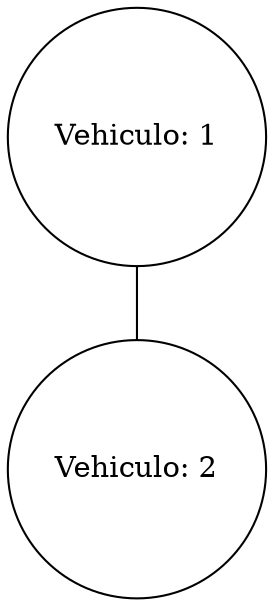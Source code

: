 graph GrafoNoDirigido {
node [shape=circle];
"1" [label="Vehiculo: 1"];
"1" -- "2";
"2" [label="Vehiculo: 2"];
}
